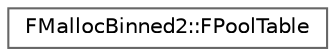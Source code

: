 digraph "Graphical Class Hierarchy"
{
 // INTERACTIVE_SVG=YES
 // LATEX_PDF_SIZE
  bgcolor="transparent";
  edge [fontname=Helvetica,fontsize=10,labelfontname=Helvetica,labelfontsize=10];
  node [fontname=Helvetica,fontsize=10,shape=box,height=0.2,width=0.4];
  rankdir="LR";
  Node0 [id="Node000000",label="FMallocBinned2::FPoolTable",height=0.2,width=0.4,color="grey40", fillcolor="white", style="filled",URL="$d6/db3/structFMallocBinned2_1_1FPoolTable.html",tooltip="Pool table."];
}
